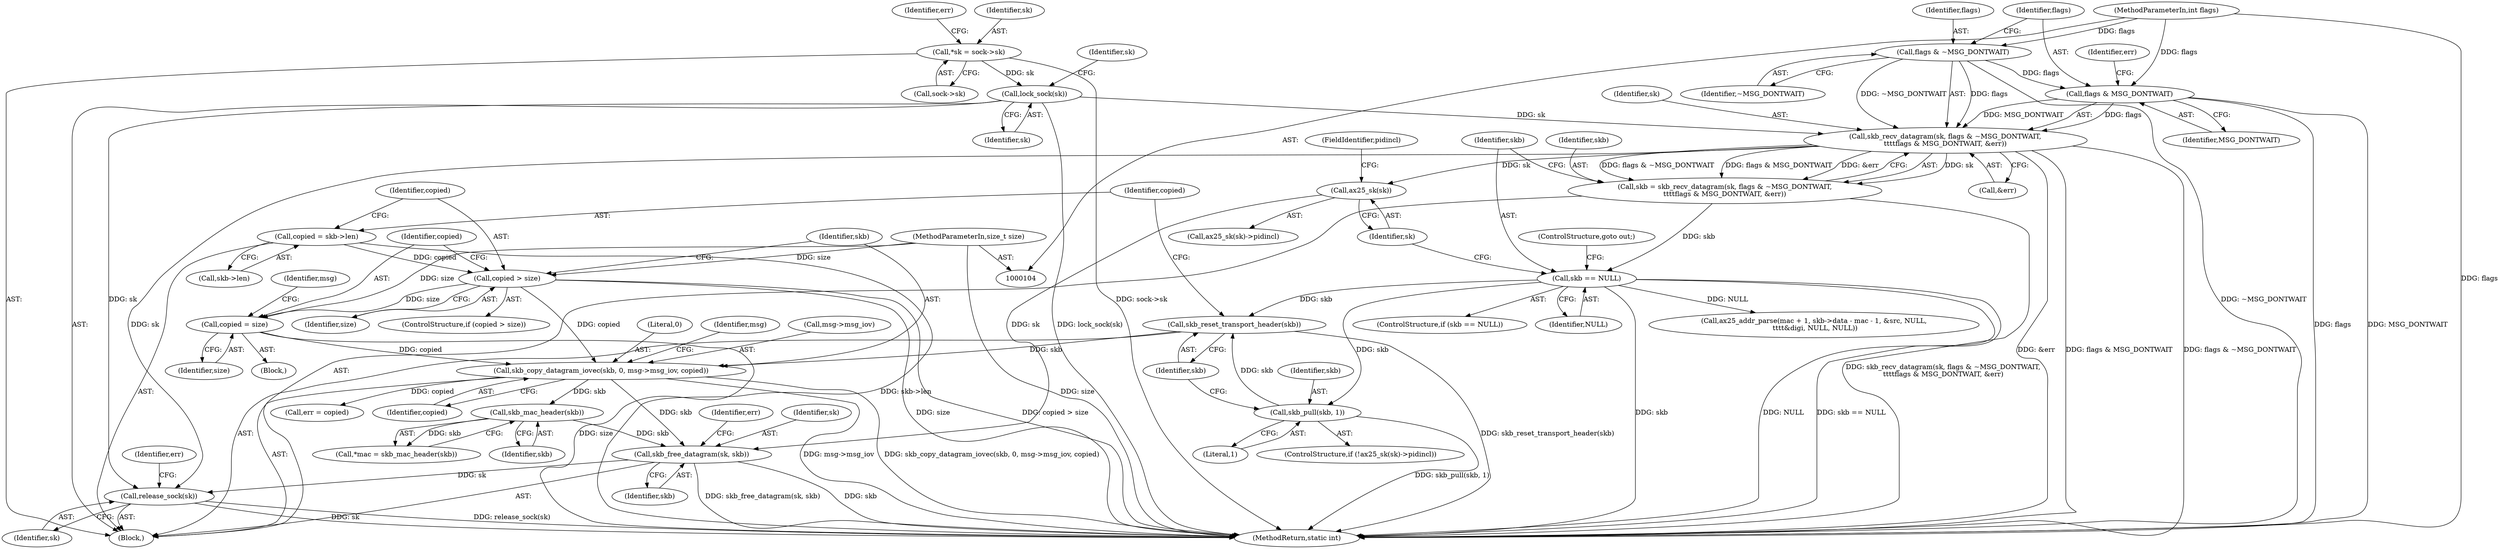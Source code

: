 digraph "0_linux_ef3313e84acbf349caecae942ab3ab731471f1a1@API" {
"1000300" [label="(Call,skb_free_datagram(sk, skb))"];
"1000163" [label="(Call,ax25_sk(sk))"];
"1000145" [label="(Call,skb_recv_datagram(sk, flags & ~MSG_DONTWAIT,\n\t\t\t\tflags & MSG_DONTWAIT, &err))"];
"1000123" [label="(Call,lock_sock(sk))"];
"1000112" [label="(Call,*sk = sock->sk)"];
"1000147" [label="(Call,flags & ~MSG_DONTWAIT)"];
"1000109" [label="(MethodParameterIn,int flags)"];
"1000150" [label="(Call,flags & MSG_DONTWAIT)"];
"1000189" [label="(Call,skb_copy_datagram_iovec(skb, 0, msg->msg_iov, copied))"];
"1000169" [label="(Call,skb_reset_transport_header(skb))"];
"1000156" [label="(Call,skb == NULL)"];
"1000143" [label="(Call,skb = skb_recv_datagram(sk, flags & ~MSG_DONTWAIT,\n\t\t\t\tflags & MSG_DONTWAIT, &err))"];
"1000166" [label="(Call,skb_pull(skb, 1))"];
"1000181" [label="(Call,copied = size)"];
"1000177" [label="(Call,copied > size)"];
"1000171" [label="(Call,copied = skb->len)"];
"1000108" [label="(MethodParameterIn,size_t size)"];
"1000216" [label="(Call,skb_mac_header(skb))"];
"1000307" [label="(Call,release_sock(sk))"];
"1000150" [label="(Call,flags & MSG_DONTWAIT)"];
"1000109" [label="(MethodParameterIn,int flags)"];
"1000124" [label="(Identifier,sk)"];
"1000307" [label="(Call,release_sock(sk))"];
"1000149" [label="(Identifier,~MSG_DONTWAIT)"];
"1000176" [label="(ControlStructure,if (copied > size))"];
"1000121" [label="(Identifier,err)"];
"1000151" [label="(Identifier,flags)"];
"1000171" [label="(Call,copied = skb->len)"];
"1000162" [label="(Call,ax25_sk(sk)->pidincl)"];
"1000153" [label="(Call,&err)"];
"1000146" [label="(Identifier,sk)"];
"1000147" [label="(Call,flags & ~MSG_DONTWAIT)"];
"1000303" [label="(Call,err = copied)"];
"1000160" [label="(ControlStructure,if (!ax25_sk(sk)->pidincl))"];
"1000167" [label="(Identifier,skb)"];
"1000129" [label="(Identifier,sk)"];
"1000156" [label="(Call,skb == NULL)"];
"1000165" [label="(FieldIdentifier,pidincl)"];
"1000164" [label="(Identifier,sk)"];
"1000152" [label="(Identifier,MSG_DONTWAIT)"];
"1000302" [label="(Identifier,skb)"];
"1000189" [label="(Call,skb_copy_datagram_iovec(skb, 0, msg->msg_iov, copied))"];
"1000180" [label="(Block,)"];
"1000192" [label="(Call,msg->msg_iov)"];
"1000177" [label="(Call,copied > size)"];
"1000195" [label="(Identifier,copied)"];
"1000178" [label="(Identifier,copied)"];
"1000300" [label="(Call,skb_free_datagram(sk, skb))"];
"1000304" [label="(Identifier,err)"];
"1000311" [label="(MethodReturn,static int)"];
"1000112" [label="(Call,*sk = sock->sk)"];
"1000157" [label="(Identifier,skb)"];
"1000223" [label="(Call,ax25_addr_parse(mac + 1, skb->data - mac - 1, &src, NULL,\n \t\t\t\t&digi, NULL, NULL))"];
"1000216" [label="(Call,skb_mac_header(skb))"];
"1000182" [label="(Identifier,copied)"];
"1000114" [label="(Call,sock->sk)"];
"1000159" [label="(ControlStructure,goto out;)"];
"1000163" [label="(Call,ax25_sk(sk))"];
"1000170" [label="(Identifier,skb)"];
"1000186" [label="(Identifier,msg)"];
"1000190" [label="(Identifier,skb)"];
"1000143" [label="(Call,skb = skb_recv_datagram(sk, flags & ~MSG_DONTWAIT,\n\t\t\t\tflags & MSG_DONTWAIT, &err))"];
"1000310" [label="(Identifier,err)"];
"1000191" [label="(Literal,0)"];
"1000168" [label="(Literal,1)"];
"1000166" [label="(Call,skb_pull(skb, 1))"];
"1000308" [label="(Identifier,sk)"];
"1000214" [label="(Call,*mac = skb_mac_header(skb))"];
"1000148" [label="(Identifier,flags)"];
"1000123" [label="(Call,lock_sock(sk))"];
"1000301" [label="(Identifier,sk)"];
"1000155" [label="(ControlStructure,if (skb == NULL))"];
"1000158" [label="(Identifier,NULL)"];
"1000199" [label="(Identifier,msg)"];
"1000183" [label="(Identifier,size)"];
"1000179" [label="(Identifier,size)"];
"1000173" [label="(Call,skb->len)"];
"1000113" [label="(Identifier,sk)"];
"1000145" [label="(Call,skb_recv_datagram(sk, flags & ~MSG_DONTWAIT,\n\t\t\t\tflags & MSG_DONTWAIT, &err))"];
"1000154" [label="(Identifier,err)"];
"1000169" [label="(Call,skb_reset_transport_header(skb))"];
"1000172" [label="(Identifier,copied)"];
"1000108" [label="(MethodParameterIn,size_t size)"];
"1000181" [label="(Call,copied = size)"];
"1000217" [label="(Identifier,skb)"];
"1000144" [label="(Identifier,skb)"];
"1000110" [label="(Block,)"];
"1000300" -> "1000110"  [label="AST: "];
"1000300" -> "1000302"  [label="CFG: "];
"1000301" -> "1000300"  [label="AST: "];
"1000302" -> "1000300"  [label="AST: "];
"1000304" -> "1000300"  [label="CFG: "];
"1000300" -> "1000311"  [label="DDG: skb"];
"1000300" -> "1000311"  [label="DDG: skb_free_datagram(sk, skb)"];
"1000163" -> "1000300"  [label="DDG: sk"];
"1000189" -> "1000300"  [label="DDG: skb"];
"1000216" -> "1000300"  [label="DDG: skb"];
"1000300" -> "1000307"  [label="DDG: sk"];
"1000163" -> "1000162"  [label="AST: "];
"1000163" -> "1000164"  [label="CFG: "];
"1000164" -> "1000163"  [label="AST: "];
"1000165" -> "1000163"  [label="CFG: "];
"1000145" -> "1000163"  [label="DDG: sk"];
"1000145" -> "1000143"  [label="AST: "];
"1000145" -> "1000153"  [label="CFG: "];
"1000146" -> "1000145"  [label="AST: "];
"1000147" -> "1000145"  [label="AST: "];
"1000150" -> "1000145"  [label="AST: "];
"1000153" -> "1000145"  [label="AST: "];
"1000143" -> "1000145"  [label="CFG: "];
"1000145" -> "1000311"  [label="DDG: &err"];
"1000145" -> "1000311"  [label="DDG: flags & MSG_DONTWAIT"];
"1000145" -> "1000311"  [label="DDG: flags & ~MSG_DONTWAIT"];
"1000145" -> "1000143"  [label="DDG: sk"];
"1000145" -> "1000143"  [label="DDG: flags & ~MSG_DONTWAIT"];
"1000145" -> "1000143"  [label="DDG: flags & MSG_DONTWAIT"];
"1000145" -> "1000143"  [label="DDG: &err"];
"1000123" -> "1000145"  [label="DDG: sk"];
"1000147" -> "1000145"  [label="DDG: flags"];
"1000147" -> "1000145"  [label="DDG: ~MSG_DONTWAIT"];
"1000150" -> "1000145"  [label="DDG: flags"];
"1000150" -> "1000145"  [label="DDG: MSG_DONTWAIT"];
"1000145" -> "1000307"  [label="DDG: sk"];
"1000123" -> "1000110"  [label="AST: "];
"1000123" -> "1000124"  [label="CFG: "];
"1000124" -> "1000123"  [label="AST: "];
"1000129" -> "1000123"  [label="CFG: "];
"1000123" -> "1000311"  [label="DDG: lock_sock(sk)"];
"1000112" -> "1000123"  [label="DDG: sk"];
"1000123" -> "1000307"  [label="DDG: sk"];
"1000112" -> "1000110"  [label="AST: "];
"1000112" -> "1000114"  [label="CFG: "];
"1000113" -> "1000112"  [label="AST: "];
"1000114" -> "1000112"  [label="AST: "];
"1000121" -> "1000112"  [label="CFG: "];
"1000112" -> "1000311"  [label="DDG: sock->sk"];
"1000147" -> "1000149"  [label="CFG: "];
"1000148" -> "1000147"  [label="AST: "];
"1000149" -> "1000147"  [label="AST: "];
"1000151" -> "1000147"  [label="CFG: "];
"1000147" -> "1000311"  [label="DDG: ~MSG_DONTWAIT"];
"1000109" -> "1000147"  [label="DDG: flags"];
"1000147" -> "1000150"  [label="DDG: flags"];
"1000109" -> "1000104"  [label="AST: "];
"1000109" -> "1000311"  [label="DDG: flags"];
"1000109" -> "1000150"  [label="DDG: flags"];
"1000150" -> "1000152"  [label="CFG: "];
"1000151" -> "1000150"  [label="AST: "];
"1000152" -> "1000150"  [label="AST: "];
"1000154" -> "1000150"  [label="CFG: "];
"1000150" -> "1000311"  [label="DDG: flags"];
"1000150" -> "1000311"  [label="DDG: MSG_DONTWAIT"];
"1000189" -> "1000110"  [label="AST: "];
"1000189" -> "1000195"  [label="CFG: "];
"1000190" -> "1000189"  [label="AST: "];
"1000191" -> "1000189"  [label="AST: "];
"1000192" -> "1000189"  [label="AST: "];
"1000195" -> "1000189"  [label="AST: "];
"1000199" -> "1000189"  [label="CFG: "];
"1000189" -> "1000311"  [label="DDG: skb_copy_datagram_iovec(skb, 0, msg->msg_iov, copied)"];
"1000189" -> "1000311"  [label="DDG: msg->msg_iov"];
"1000169" -> "1000189"  [label="DDG: skb"];
"1000181" -> "1000189"  [label="DDG: copied"];
"1000177" -> "1000189"  [label="DDG: copied"];
"1000189" -> "1000216"  [label="DDG: skb"];
"1000189" -> "1000303"  [label="DDG: copied"];
"1000169" -> "1000110"  [label="AST: "];
"1000169" -> "1000170"  [label="CFG: "];
"1000170" -> "1000169"  [label="AST: "];
"1000172" -> "1000169"  [label="CFG: "];
"1000169" -> "1000311"  [label="DDG: skb_reset_transport_header(skb)"];
"1000156" -> "1000169"  [label="DDG: skb"];
"1000166" -> "1000169"  [label="DDG: skb"];
"1000156" -> "1000155"  [label="AST: "];
"1000156" -> "1000158"  [label="CFG: "];
"1000157" -> "1000156"  [label="AST: "];
"1000158" -> "1000156"  [label="AST: "];
"1000159" -> "1000156"  [label="CFG: "];
"1000164" -> "1000156"  [label="CFG: "];
"1000156" -> "1000311"  [label="DDG: skb"];
"1000156" -> "1000311"  [label="DDG: NULL"];
"1000156" -> "1000311"  [label="DDG: skb == NULL"];
"1000143" -> "1000156"  [label="DDG: skb"];
"1000156" -> "1000166"  [label="DDG: skb"];
"1000156" -> "1000223"  [label="DDG: NULL"];
"1000143" -> "1000110"  [label="AST: "];
"1000144" -> "1000143"  [label="AST: "];
"1000157" -> "1000143"  [label="CFG: "];
"1000143" -> "1000311"  [label="DDG: skb_recv_datagram(sk, flags & ~MSG_DONTWAIT,\n\t\t\t\tflags & MSG_DONTWAIT, &err)"];
"1000166" -> "1000160"  [label="AST: "];
"1000166" -> "1000168"  [label="CFG: "];
"1000167" -> "1000166"  [label="AST: "];
"1000168" -> "1000166"  [label="AST: "];
"1000170" -> "1000166"  [label="CFG: "];
"1000166" -> "1000311"  [label="DDG: skb_pull(skb, 1)"];
"1000181" -> "1000180"  [label="AST: "];
"1000181" -> "1000183"  [label="CFG: "];
"1000182" -> "1000181"  [label="AST: "];
"1000183" -> "1000181"  [label="AST: "];
"1000186" -> "1000181"  [label="CFG: "];
"1000181" -> "1000311"  [label="DDG: size"];
"1000177" -> "1000181"  [label="DDG: size"];
"1000108" -> "1000181"  [label="DDG: size"];
"1000177" -> "1000176"  [label="AST: "];
"1000177" -> "1000179"  [label="CFG: "];
"1000178" -> "1000177"  [label="AST: "];
"1000179" -> "1000177"  [label="AST: "];
"1000182" -> "1000177"  [label="CFG: "];
"1000190" -> "1000177"  [label="CFG: "];
"1000177" -> "1000311"  [label="DDG: size"];
"1000177" -> "1000311"  [label="DDG: copied > size"];
"1000171" -> "1000177"  [label="DDG: copied"];
"1000108" -> "1000177"  [label="DDG: size"];
"1000171" -> "1000110"  [label="AST: "];
"1000171" -> "1000173"  [label="CFG: "];
"1000172" -> "1000171"  [label="AST: "];
"1000173" -> "1000171"  [label="AST: "];
"1000178" -> "1000171"  [label="CFG: "];
"1000171" -> "1000311"  [label="DDG: skb->len"];
"1000108" -> "1000104"  [label="AST: "];
"1000108" -> "1000311"  [label="DDG: size"];
"1000216" -> "1000214"  [label="AST: "];
"1000216" -> "1000217"  [label="CFG: "];
"1000217" -> "1000216"  [label="AST: "];
"1000214" -> "1000216"  [label="CFG: "];
"1000216" -> "1000214"  [label="DDG: skb"];
"1000307" -> "1000110"  [label="AST: "];
"1000307" -> "1000308"  [label="CFG: "];
"1000308" -> "1000307"  [label="AST: "];
"1000310" -> "1000307"  [label="CFG: "];
"1000307" -> "1000311"  [label="DDG: release_sock(sk)"];
"1000307" -> "1000311"  [label="DDG: sk"];
}
